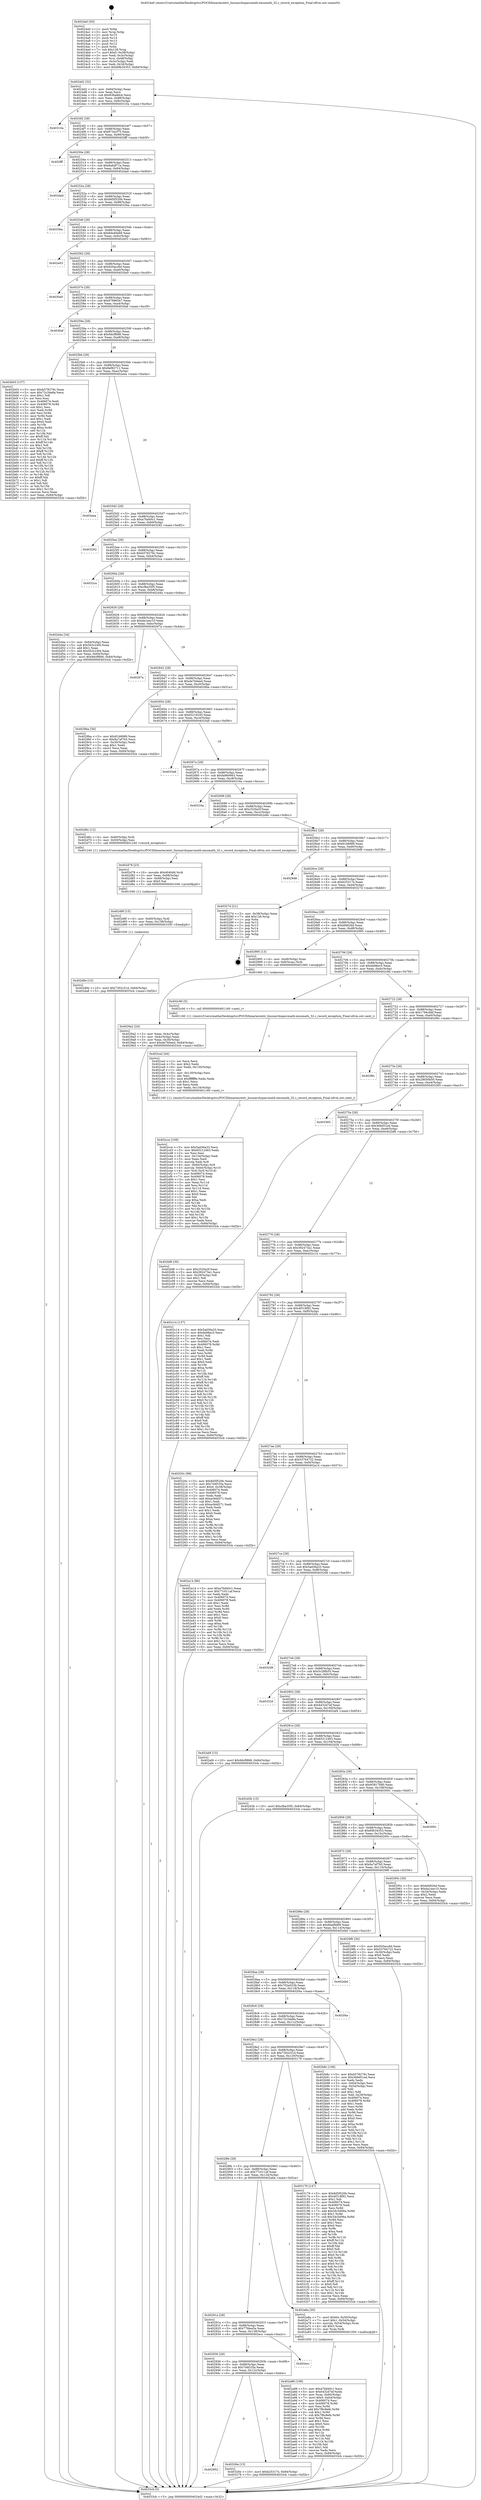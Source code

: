digraph "0x4024a0" {
  label = "0x4024a0 (/mnt/c/Users/mathe/Desktop/tcc/POCII/binaries/extr_linuxarchsparcmath-emumath_32.c_record_exception_Final-ollvm.out::main(0))"
  labelloc = "t"
  node[shape=record]

  Entry [label="",width=0.3,height=0.3,shape=circle,fillcolor=black,style=filled]
  "0x4024d2" [label="{
     0x4024d2 [32]\l
     | [instrs]\l
     &nbsp;&nbsp;0x4024d2 \<+6\>: mov -0x84(%rbp),%eax\l
     &nbsp;&nbsp;0x4024d8 \<+2\>: mov %eax,%ecx\l
     &nbsp;&nbsp;0x4024da \<+6\>: sub $0x836a8dcb,%ecx\l
     &nbsp;&nbsp;0x4024e0 \<+6\>: mov %eax,-0x88(%rbp)\l
     &nbsp;&nbsp;0x4024e6 \<+6\>: mov %ecx,-0x8c(%rbp)\l
     &nbsp;&nbsp;0x4024ec \<+6\>: je 000000000040310a \<main+0xc6a\>\l
  }"]
  "0x40310a" [label="{
     0x40310a\l
  }", style=dashed]
  "0x4024f2" [label="{
     0x4024f2 [28]\l
     | [instrs]\l
     &nbsp;&nbsp;0x4024f2 \<+5\>: jmp 00000000004024f7 \<main+0x57\>\l
     &nbsp;&nbsp;0x4024f7 \<+6\>: mov -0x88(%rbp),%eax\l
     &nbsp;&nbsp;0x4024fd \<+5\>: sub $0x873ecf75,%eax\l
     &nbsp;&nbsp;0x402502 \<+6\>: mov %eax,-0x90(%rbp)\l
     &nbsp;&nbsp;0x402508 \<+6\>: je 0000000000402fff \<main+0xb5f\>\l
  }"]
  Exit [label="",width=0.3,height=0.3,shape=circle,fillcolor=black,style=filled,peripheries=2]
  "0x402fff" [label="{
     0x402fff\l
  }", style=dashed]
  "0x40250e" [label="{
     0x40250e [28]\l
     | [instrs]\l
     &nbsp;&nbsp;0x40250e \<+5\>: jmp 0000000000402513 \<main+0x73\>\l
     &nbsp;&nbsp;0x402513 \<+6\>: mov -0x88(%rbp),%eax\l
     &nbsp;&nbsp;0x402519 \<+5\>: sub $0x8a6df71a,%eax\l
     &nbsp;&nbsp;0x40251e \<+6\>: mov %eax,-0x94(%rbp)\l
     &nbsp;&nbsp;0x402524 \<+6\>: je 0000000000402dad \<main+0x90d\>\l
  }"]
  "0x402952" [label="{
     0x402952\l
  }", style=dashed]
  "0x402dad" [label="{
     0x402dad\l
  }", style=dashed]
  "0x40252a" [label="{
     0x40252a [28]\l
     | [instrs]\l
     &nbsp;&nbsp;0x40252a \<+5\>: jmp 000000000040252f \<main+0x8f\>\l
     &nbsp;&nbsp;0x40252f \<+6\>: mov -0x88(%rbp),%eax\l
     &nbsp;&nbsp;0x402535 \<+5\>: sub $0x8d5f520b,%eax\l
     &nbsp;&nbsp;0x40253a \<+6\>: mov %eax,-0x98(%rbp)\l
     &nbsp;&nbsp;0x402540 \<+6\>: je 00000000004033ba \<main+0xf1a\>\l
  }"]
  "0x40326e" [label="{
     0x40326e [15]\l
     | [instrs]\l
     &nbsp;&nbsp;0x40326e \<+10\>: movl $0xb25317e,-0x84(%rbp)\l
     &nbsp;&nbsp;0x403278 \<+5\>: jmp 00000000004033cb \<main+0xf2b\>\l
  }"]
  "0x4033ba" [label="{
     0x4033ba\l
  }", style=dashed]
  "0x402546" [label="{
     0x402546 [28]\l
     | [instrs]\l
     &nbsp;&nbsp;0x402546 \<+5\>: jmp 000000000040254b \<main+0xab\>\l
     &nbsp;&nbsp;0x40254b \<+6\>: mov -0x88(%rbp),%eax\l
     &nbsp;&nbsp;0x402551 \<+5\>: sub $0x8de49a68,%eax\l
     &nbsp;&nbsp;0x402556 \<+6\>: mov %eax,-0x9c(%rbp)\l
     &nbsp;&nbsp;0x40255c \<+6\>: je 0000000000402e03 \<main+0x963\>\l
  }"]
  "0x402936" [label="{
     0x402936 [28]\l
     | [instrs]\l
     &nbsp;&nbsp;0x402936 \<+5\>: jmp 000000000040293b \<main+0x49b\>\l
     &nbsp;&nbsp;0x40293b \<+6\>: mov -0x88(%rbp),%eax\l
     &nbsp;&nbsp;0x402941 \<+5\>: sub $0x7d4f1f3a,%eax\l
     &nbsp;&nbsp;0x402946 \<+6\>: mov %eax,-0x12c(%rbp)\l
     &nbsp;&nbsp;0x40294c \<+6\>: je 000000000040326e \<main+0xdce\>\l
  }"]
  "0x402e03" [label="{
     0x402e03\l
  }", style=dashed]
  "0x402562" [label="{
     0x402562 [28]\l
     | [instrs]\l
     &nbsp;&nbsp;0x402562 \<+5\>: jmp 0000000000402567 \<main+0xc7\>\l
     &nbsp;&nbsp;0x402567 \<+6\>: mov -0x88(%rbp),%eax\l
     &nbsp;&nbsp;0x40256d \<+5\>: sub $0x920acc6d,%eax\l
     &nbsp;&nbsp;0x402572 \<+6\>: mov %eax,-0xa0(%rbp)\l
     &nbsp;&nbsp;0x402578 \<+6\>: je 00000000004030a0 \<main+0xc00\>\l
  }"]
  "0x402ecc" [label="{
     0x402ecc\l
  }", style=dashed]
  "0x4030a0" [label="{
     0x4030a0\l
  }", style=dashed]
  "0x40257e" [label="{
     0x40257e [28]\l
     | [instrs]\l
     &nbsp;&nbsp;0x40257e \<+5\>: jmp 0000000000402583 \<main+0xe3\>\l
     &nbsp;&nbsp;0x402583 \<+6\>: mov -0x88(%rbp),%eax\l
     &nbsp;&nbsp;0x402589 \<+5\>: sub $0x978965e7,%eax\l
     &nbsp;&nbsp;0x40258e \<+6\>: mov %eax,-0xa4(%rbp)\l
     &nbsp;&nbsp;0x402594 \<+6\>: je 00000000004030af \<main+0xc0f\>\l
  }"]
  "0x402d9e" [label="{
     0x402d9e [15]\l
     | [instrs]\l
     &nbsp;&nbsp;0x402d9e \<+10\>: movl $0x7302c51d,-0x84(%rbp)\l
     &nbsp;&nbsp;0x402da8 \<+5\>: jmp 00000000004033cb \<main+0xf2b\>\l
  }"]
  "0x4030af" [label="{
     0x4030af\l
  }", style=dashed]
  "0x40259a" [label="{
     0x40259a [28]\l
     | [instrs]\l
     &nbsp;&nbsp;0x40259a \<+5\>: jmp 000000000040259f \<main+0xff\>\l
     &nbsp;&nbsp;0x40259f \<+6\>: mov -0x88(%rbp),%eax\l
     &nbsp;&nbsp;0x4025a5 \<+5\>: sub $0x9dcf9fd6,%eax\l
     &nbsp;&nbsp;0x4025aa \<+6\>: mov %eax,-0xa8(%rbp)\l
     &nbsp;&nbsp;0x4025b0 \<+6\>: je 0000000000402b03 \<main+0x663\>\l
  }"]
  "0x402d8f" [label="{
     0x402d8f [15]\l
     | [instrs]\l
     &nbsp;&nbsp;0x402d8f \<+4\>: mov -0x60(%rbp),%rdi\l
     &nbsp;&nbsp;0x402d93 \<+6\>: mov %eax,-0x138(%rbp)\l
     &nbsp;&nbsp;0x402d99 \<+5\>: call 0000000000401030 \<free@plt\>\l
     | [calls]\l
     &nbsp;&nbsp;0x401030 \{1\} (unknown)\l
  }"]
  "0x402b03" [label="{
     0x402b03 [137]\l
     | [instrs]\l
     &nbsp;&nbsp;0x402b03 \<+5\>: mov $0xb578279c,%eax\l
     &nbsp;&nbsp;0x402b08 \<+5\>: mov $0x72c34e8a,%ecx\l
     &nbsp;&nbsp;0x402b0d \<+2\>: mov $0x1,%dl\l
     &nbsp;&nbsp;0x402b0f \<+2\>: xor %esi,%esi\l
     &nbsp;&nbsp;0x402b11 \<+7\>: mov 0x406074,%edi\l
     &nbsp;&nbsp;0x402b18 \<+8\>: mov 0x406078,%r8d\l
     &nbsp;&nbsp;0x402b20 \<+3\>: sub $0x1,%esi\l
     &nbsp;&nbsp;0x402b23 \<+3\>: mov %edi,%r9d\l
     &nbsp;&nbsp;0x402b26 \<+3\>: add %esi,%r9d\l
     &nbsp;&nbsp;0x402b29 \<+4\>: imul %r9d,%edi\l
     &nbsp;&nbsp;0x402b2d \<+3\>: and $0x1,%edi\l
     &nbsp;&nbsp;0x402b30 \<+3\>: cmp $0x0,%edi\l
     &nbsp;&nbsp;0x402b33 \<+4\>: sete %r10b\l
     &nbsp;&nbsp;0x402b37 \<+4\>: cmp $0xa,%r8d\l
     &nbsp;&nbsp;0x402b3b \<+4\>: setl %r11b\l
     &nbsp;&nbsp;0x402b3f \<+3\>: mov %r10b,%bl\l
     &nbsp;&nbsp;0x402b42 \<+3\>: xor $0xff,%bl\l
     &nbsp;&nbsp;0x402b45 \<+3\>: mov %r11b,%r14b\l
     &nbsp;&nbsp;0x402b48 \<+4\>: xor $0xff,%r14b\l
     &nbsp;&nbsp;0x402b4c \<+3\>: xor $0x1,%dl\l
     &nbsp;&nbsp;0x402b4f \<+3\>: mov %bl,%r15b\l
     &nbsp;&nbsp;0x402b52 \<+4\>: and $0xff,%r15b\l
     &nbsp;&nbsp;0x402b56 \<+3\>: and %dl,%r10b\l
     &nbsp;&nbsp;0x402b59 \<+3\>: mov %r14b,%r12b\l
     &nbsp;&nbsp;0x402b5c \<+4\>: and $0xff,%r12b\l
     &nbsp;&nbsp;0x402b60 \<+3\>: and %dl,%r11b\l
     &nbsp;&nbsp;0x402b63 \<+3\>: or %r10b,%r15b\l
     &nbsp;&nbsp;0x402b66 \<+3\>: or %r11b,%r12b\l
     &nbsp;&nbsp;0x402b69 \<+3\>: xor %r12b,%r15b\l
     &nbsp;&nbsp;0x402b6c \<+3\>: or %r14b,%bl\l
     &nbsp;&nbsp;0x402b6f \<+3\>: xor $0xff,%bl\l
     &nbsp;&nbsp;0x402b72 \<+3\>: or $0x1,%dl\l
     &nbsp;&nbsp;0x402b75 \<+2\>: and %dl,%bl\l
     &nbsp;&nbsp;0x402b77 \<+3\>: or %bl,%r15b\l
     &nbsp;&nbsp;0x402b7a \<+4\>: test $0x1,%r15b\l
     &nbsp;&nbsp;0x402b7e \<+3\>: cmovne %ecx,%eax\l
     &nbsp;&nbsp;0x402b81 \<+6\>: mov %eax,-0x84(%rbp)\l
     &nbsp;&nbsp;0x402b87 \<+5\>: jmp 00000000004033cb \<main+0xf2b\>\l
  }"]
  "0x4025b6" [label="{
     0x4025b6 [28]\l
     | [instrs]\l
     &nbsp;&nbsp;0x4025b6 \<+5\>: jmp 00000000004025bb \<main+0x11b\>\l
     &nbsp;&nbsp;0x4025bb \<+6\>: mov -0x88(%rbp),%eax\l
     &nbsp;&nbsp;0x4025c1 \<+5\>: sub $0x9ef82711,%eax\l
     &nbsp;&nbsp;0x4025c6 \<+6\>: mov %eax,-0xac(%rbp)\l
     &nbsp;&nbsp;0x4025cc \<+6\>: je 0000000000402eea \<main+0xa4a\>\l
  }"]
  "0x402d78" [label="{
     0x402d78 [23]\l
     | [instrs]\l
     &nbsp;&nbsp;0x402d78 \<+10\>: movabs $0x4040d6,%rdi\l
     &nbsp;&nbsp;0x402d82 \<+3\>: mov %eax,-0x68(%rbp)\l
     &nbsp;&nbsp;0x402d85 \<+3\>: mov -0x68(%rbp),%esi\l
     &nbsp;&nbsp;0x402d88 \<+2\>: mov $0x0,%al\l
     &nbsp;&nbsp;0x402d8a \<+5\>: call 0000000000401040 \<printf@plt\>\l
     | [calls]\l
     &nbsp;&nbsp;0x401040 \{1\} (unknown)\l
  }"]
  "0x402eea" [label="{
     0x402eea\l
  }", style=dashed]
  "0x4025d2" [label="{
     0x4025d2 [28]\l
     | [instrs]\l
     &nbsp;&nbsp;0x4025d2 \<+5\>: jmp 00000000004025d7 \<main+0x137\>\l
     &nbsp;&nbsp;0x4025d7 \<+6\>: mov -0x88(%rbp),%eax\l
     &nbsp;&nbsp;0x4025dd \<+5\>: sub $0xa7bd40c1,%eax\l
     &nbsp;&nbsp;0x4025e2 \<+6\>: mov %eax,-0xb0(%rbp)\l
     &nbsp;&nbsp;0x4025e8 \<+6\>: je 0000000000403292 \<main+0xdf2\>\l
  }"]
  "0x402cce" [label="{
     0x402cce [109]\l
     | [instrs]\l
     &nbsp;&nbsp;0x402cce \<+5\>: mov $0x5ad36a33,%ecx\l
     &nbsp;&nbsp;0x402cd3 \<+5\>: mov $0x65212463,%edx\l
     &nbsp;&nbsp;0x402cd8 \<+2\>: xor %esi,%esi\l
     &nbsp;&nbsp;0x402cda \<+6\>: mov -0x134(%rbp),%edi\l
     &nbsp;&nbsp;0x402ce0 \<+3\>: imul %eax,%edi\l
     &nbsp;&nbsp;0x402ce3 \<+3\>: movslq %edi,%r8\l
     &nbsp;&nbsp;0x402ce6 \<+4\>: mov -0x60(%rbp),%r9\l
     &nbsp;&nbsp;0x402cea \<+4\>: movslq -0x64(%rbp),%r10\l
     &nbsp;&nbsp;0x402cee \<+4\>: mov %r8,(%r9,%r10,8)\l
     &nbsp;&nbsp;0x402cf2 \<+7\>: mov 0x406074,%eax\l
     &nbsp;&nbsp;0x402cf9 \<+7\>: mov 0x406078,%edi\l
     &nbsp;&nbsp;0x402d00 \<+3\>: sub $0x1,%esi\l
     &nbsp;&nbsp;0x402d03 \<+3\>: mov %eax,%r11d\l
     &nbsp;&nbsp;0x402d06 \<+3\>: add %esi,%r11d\l
     &nbsp;&nbsp;0x402d09 \<+4\>: imul %r11d,%eax\l
     &nbsp;&nbsp;0x402d0d \<+3\>: and $0x1,%eax\l
     &nbsp;&nbsp;0x402d10 \<+3\>: cmp $0x0,%eax\l
     &nbsp;&nbsp;0x402d13 \<+3\>: sete %bl\l
     &nbsp;&nbsp;0x402d16 \<+3\>: cmp $0xa,%edi\l
     &nbsp;&nbsp;0x402d19 \<+4\>: setl %r14b\l
     &nbsp;&nbsp;0x402d1d \<+3\>: mov %bl,%r15b\l
     &nbsp;&nbsp;0x402d20 \<+3\>: and %r14b,%r15b\l
     &nbsp;&nbsp;0x402d23 \<+3\>: xor %r14b,%bl\l
     &nbsp;&nbsp;0x402d26 \<+3\>: or %bl,%r15b\l
     &nbsp;&nbsp;0x402d29 \<+4\>: test $0x1,%r15b\l
     &nbsp;&nbsp;0x402d2d \<+3\>: cmovne %edx,%ecx\l
     &nbsp;&nbsp;0x402d30 \<+6\>: mov %ecx,-0x84(%rbp)\l
     &nbsp;&nbsp;0x402d36 \<+5\>: jmp 00000000004033cb \<main+0xf2b\>\l
  }"]
  "0x403292" [label="{
     0x403292\l
  }", style=dashed]
  "0x4025ee" [label="{
     0x4025ee [28]\l
     | [instrs]\l
     &nbsp;&nbsp;0x4025ee \<+5\>: jmp 00000000004025f3 \<main+0x153\>\l
     &nbsp;&nbsp;0x4025f3 \<+6\>: mov -0x88(%rbp),%eax\l
     &nbsp;&nbsp;0x4025f9 \<+5\>: sub $0xb578279c,%eax\l
     &nbsp;&nbsp;0x4025fe \<+6\>: mov %eax,-0xb4(%rbp)\l
     &nbsp;&nbsp;0x402604 \<+6\>: je 00000000004032ca \<main+0xe2a\>\l
  }"]
  "0x402ca2" [label="{
     0x402ca2 [44]\l
     | [instrs]\l
     &nbsp;&nbsp;0x402ca2 \<+2\>: xor %ecx,%ecx\l
     &nbsp;&nbsp;0x402ca4 \<+5\>: mov $0x2,%edx\l
     &nbsp;&nbsp;0x402ca9 \<+6\>: mov %edx,-0x130(%rbp)\l
     &nbsp;&nbsp;0x402caf \<+1\>: cltd\l
     &nbsp;&nbsp;0x402cb0 \<+6\>: mov -0x130(%rbp),%esi\l
     &nbsp;&nbsp;0x402cb6 \<+2\>: idiv %esi\l
     &nbsp;&nbsp;0x402cb8 \<+6\>: imul $0xfffffffe,%edx,%edx\l
     &nbsp;&nbsp;0x402cbe \<+3\>: sub $0x1,%ecx\l
     &nbsp;&nbsp;0x402cc1 \<+2\>: sub %ecx,%edx\l
     &nbsp;&nbsp;0x402cc3 \<+6\>: mov %edx,-0x134(%rbp)\l
     &nbsp;&nbsp;0x402cc9 \<+5\>: call 0000000000401160 \<next_i\>\l
     | [calls]\l
     &nbsp;&nbsp;0x401160 \{1\} (/mnt/c/Users/mathe/Desktop/tcc/POCII/binaries/extr_linuxarchsparcmath-emumath_32.c_record_exception_Final-ollvm.out::next_i)\l
  }"]
  "0x4032ca" [label="{
     0x4032ca\l
  }", style=dashed]
  "0x40260a" [label="{
     0x40260a [28]\l
     | [instrs]\l
     &nbsp;&nbsp;0x40260a \<+5\>: jmp 000000000040260f \<main+0x16f\>\l
     &nbsp;&nbsp;0x40260f \<+6\>: mov -0x88(%rbp),%eax\l
     &nbsp;&nbsp;0x402615 \<+5\>: sub $0xcfba35f5,%eax\l
     &nbsp;&nbsp;0x40261a \<+6\>: mov %eax,-0xb8(%rbp)\l
     &nbsp;&nbsp;0x402620 \<+6\>: je 0000000000402d4a \<main+0x8aa\>\l
  }"]
  "0x402a88" [label="{
     0x402a88 [108]\l
     | [instrs]\l
     &nbsp;&nbsp;0x402a88 \<+5\>: mov $0xa7bd40c1,%ecx\l
     &nbsp;&nbsp;0x402a8d \<+5\>: mov $0x6432d7ef,%edx\l
     &nbsp;&nbsp;0x402a92 \<+4\>: mov %rax,-0x60(%rbp)\l
     &nbsp;&nbsp;0x402a96 \<+7\>: movl $0x0,-0x64(%rbp)\l
     &nbsp;&nbsp;0x402a9d \<+7\>: mov 0x406074,%esi\l
     &nbsp;&nbsp;0x402aa4 \<+8\>: mov 0x406078,%r8d\l
     &nbsp;&nbsp;0x402aac \<+3\>: mov %esi,%r9d\l
     &nbsp;&nbsp;0x402aaf \<+7\>: add $0x7f6c8efe,%r9d\l
     &nbsp;&nbsp;0x402ab6 \<+4\>: sub $0x1,%r9d\l
     &nbsp;&nbsp;0x402aba \<+7\>: sub $0x7f6c8efe,%r9d\l
     &nbsp;&nbsp;0x402ac1 \<+4\>: imul %r9d,%esi\l
     &nbsp;&nbsp;0x402ac5 \<+3\>: and $0x1,%esi\l
     &nbsp;&nbsp;0x402ac8 \<+3\>: cmp $0x0,%esi\l
     &nbsp;&nbsp;0x402acb \<+4\>: sete %r10b\l
     &nbsp;&nbsp;0x402acf \<+4\>: cmp $0xa,%r8d\l
     &nbsp;&nbsp;0x402ad3 \<+4\>: setl %r11b\l
     &nbsp;&nbsp;0x402ad7 \<+3\>: mov %r10b,%bl\l
     &nbsp;&nbsp;0x402ada \<+3\>: and %r11b,%bl\l
     &nbsp;&nbsp;0x402add \<+3\>: xor %r11b,%r10b\l
     &nbsp;&nbsp;0x402ae0 \<+3\>: or %r10b,%bl\l
     &nbsp;&nbsp;0x402ae3 \<+3\>: test $0x1,%bl\l
     &nbsp;&nbsp;0x402ae6 \<+3\>: cmovne %edx,%ecx\l
     &nbsp;&nbsp;0x402ae9 \<+6\>: mov %ecx,-0x84(%rbp)\l
     &nbsp;&nbsp;0x402aef \<+5\>: jmp 00000000004033cb \<main+0xf2b\>\l
  }"]
  "0x402d4a" [label="{
     0x402d4a [34]\l
     | [instrs]\l
     &nbsp;&nbsp;0x402d4a \<+3\>: mov -0x64(%rbp),%eax\l
     &nbsp;&nbsp;0x402d4d \<+5\>: sub $0x5b3c24f4,%eax\l
     &nbsp;&nbsp;0x402d52 \<+3\>: add $0x1,%eax\l
     &nbsp;&nbsp;0x402d55 \<+5\>: add $0x5b3c24f4,%eax\l
     &nbsp;&nbsp;0x402d5a \<+3\>: mov %eax,-0x64(%rbp)\l
     &nbsp;&nbsp;0x402d5d \<+10\>: movl $0x9dcf9fd6,-0x84(%rbp)\l
     &nbsp;&nbsp;0x402d67 \<+5\>: jmp 00000000004033cb \<main+0xf2b\>\l
  }"]
  "0x402626" [label="{
     0x402626 [28]\l
     | [instrs]\l
     &nbsp;&nbsp;0x402626 \<+5\>: jmp 000000000040262b \<main+0x18b\>\l
     &nbsp;&nbsp;0x40262b \<+6\>: mov -0x88(%rbp),%eax\l
     &nbsp;&nbsp;0x402631 \<+5\>: sub $0xda1eec10,%eax\l
     &nbsp;&nbsp;0x402636 \<+6\>: mov %eax,-0xbc(%rbp)\l
     &nbsp;&nbsp;0x40263c \<+6\>: je 000000000040297a \<main+0x4da\>\l
  }"]
  "0x40291a" [label="{
     0x40291a [28]\l
     | [instrs]\l
     &nbsp;&nbsp;0x40291a \<+5\>: jmp 000000000040291f \<main+0x47f\>\l
     &nbsp;&nbsp;0x40291f \<+6\>: mov -0x88(%rbp),%eax\l
     &nbsp;&nbsp;0x402925 \<+5\>: sub $0x77fdea5a,%eax\l
     &nbsp;&nbsp;0x40292a \<+6\>: mov %eax,-0x128(%rbp)\l
     &nbsp;&nbsp;0x402930 \<+6\>: je 0000000000402ecc \<main+0xa2c\>\l
  }"]
  "0x40297a" [label="{
     0x40297a\l
  }", style=dashed]
  "0x402642" [label="{
     0x402642 [28]\l
     | [instrs]\l
     &nbsp;&nbsp;0x402642 \<+5\>: jmp 0000000000402647 \<main+0x1a7\>\l
     &nbsp;&nbsp;0x402647 \<+6\>: mov -0x88(%rbp),%eax\l
     &nbsp;&nbsp;0x40264d \<+5\>: sub $0xde7b0ee4,%eax\l
     &nbsp;&nbsp;0x402652 \<+6\>: mov %eax,-0xc0(%rbp)\l
     &nbsp;&nbsp;0x402658 \<+6\>: je 00000000004029ba \<main+0x51a\>\l
  }"]
  "0x402a6a" [label="{
     0x402a6a [30]\l
     | [instrs]\l
     &nbsp;&nbsp;0x402a6a \<+7\>: movl $0x64,-0x50(%rbp)\l
     &nbsp;&nbsp;0x402a71 \<+7\>: movl $0x1,-0x54(%rbp)\l
     &nbsp;&nbsp;0x402a78 \<+4\>: movslq -0x54(%rbp),%rax\l
     &nbsp;&nbsp;0x402a7c \<+4\>: shl $0x3,%rax\l
     &nbsp;&nbsp;0x402a80 \<+3\>: mov %rax,%rdi\l
     &nbsp;&nbsp;0x402a83 \<+5\>: call 0000000000401050 \<malloc@plt\>\l
     | [calls]\l
     &nbsp;&nbsp;0x401050 \{1\} (unknown)\l
  }"]
  "0x4029ba" [label="{
     0x4029ba [30]\l
     | [instrs]\l
     &nbsp;&nbsp;0x4029ba \<+5\>: mov $0x81b8989,%eax\l
     &nbsp;&nbsp;0x4029bf \<+5\>: mov $0x6a7af7b5,%ecx\l
     &nbsp;&nbsp;0x4029c4 \<+3\>: mov -0x30(%rbp),%edx\l
     &nbsp;&nbsp;0x4029c7 \<+3\>: cmp $0x1,%edx\l
     &nbsp;&nbsp;0x4029ca \<+3\>: cmovl %ecx,%eax\l
     &nbsp;&nbsp;0x4029cd \<+6\>: mov %eax,-0x84(%rbp)\l
     &nbsp;&nbsp;0x4029d3 \<+5\>: jmp 00000000004033cb \<main+0xf2b\>\l
  }"]
  "0x40265e" [label="{
     0x40265e [28]\l
     | [instrs]\l
     &nbsp;&nbsp;0x40265e \<+5\>: jmp 0000000000402663 \<main+0x1c3\>\l
     &nbsp;&nbsp;0x402663 \<+6\>: mov -0x88(%rbp),%eax\l
     &nbsp;&nbsp;0x402669 \<+5\>: sub $0xf2219245,%eax\l
     &nbsp;&nbsp;0x40266e \<+6\>: mov %eax,-0xc4(%rbp)\l
     &nbsp;&nbsp;0x402674 \<+6\>: je 00000000004033a6 \<main+0xf06\>\l
  }"]
  "0x4028fe" [label="{
     0x4028fe [28]\l
     | [instrs]\l
     &nbsp;&nbsp;0x4028fe \<+5\>: jmp 0000000000402903 \<main+0x463\>\l
     &nbsp;&nbsp;0x402903 \<+6\>: mov -0x88(%rbp),%eax\l
     &nbsp;&nbsp;0x402909 \<+5\>: sub $0x77c011af,%eax\l
     &nbsp;&nbsp;0x40290e \<+6\>: mov %eax,-0x124(%rbp)\l
     &nbsp;&nbsp;0x402914 \<+6\>: je 0000000000402a6a \<main+0x5ca\>\l
  }"]
  "0x4033a6" [label="{
     0x4033a6\l
  }", style=dashed]
  "0x40267a" [label="{
     0x40267a [28]\l
     | [instrs]\l
     &nbsp;&nbsp;0x40267a \<+5\>: jmp 000000000040267f \<main+0x1df\>\l
     &nbsp;&nbsp;0x40267f \<+6\>: mov -0x88(%rbp),%eax\l
     &nbsp;&nbsp;0x402685 \<+5\>: sub $0xfa960663,%eax\l
     &nbsp;&nbsp;0x40268a \<+6\>: mov %eax,-0xc8(%rbp)\l
     &nbsp;&nbsp;0x402690 \<+6\>: je 000000000040316a \<main+0xcca\>\l
  }"]
  "0x403179" [label="{
     0x403179 [147]\l
     | [instrs]\l
     &nbsp;&nbsp;0x403179 \<+5\>: mov $0x8d5f520b,%eax\l
     &nbsp;&nbsp;0x40317e \<+5\>: mov $0x4f318f92,%ecx\l
     &nbsp;&nbsp;0x403183 \<+2\>: mov $0x1,%dl\l
     &nbsp;&nbsp;0x403185 \<+7\>: mov 0x406074,%esi\l
     &nbsp;&nbsp;0x40318c \<+7\>: mov 0x406078,%edi\l
     &nbsp;&nbsp;0x403193 \<+3\>: mov %esi,%r8d\l
     &nbsp;&nbsp;0x403196 \<+7\>: add $0x34c5d06a,%r8d\l
     &nbsp;&nbsp;0x40319d \<+4\>: sub $0x1,%r8d\l
     &nbsp;&nbsp;0x4031a1 \<+7\>: sub $0x34c5d06a,%r8d\l
     &nbsp;&nbsp;0x4031a8 \<+4\>: imul %r8d,%esi\l
     &nbsp;&nbsp;0x4031ac \<+3\>: and $0x1,%esi\l
     &nbsp;&nbsp;0x4031af \<+3\>: cmp $0x0,%esi\l
     &nbsp;&nbsp;0x4031b2 \<+4\>: sete %r9b\l
     &nbsp;&nbsp;0x4031b6 \<+3\>: cmp $0xa,%edi\l
     &nbsp;&nbsp;0x4031b9 \<+4\>: setl %r10b\l
     &nbsp;&nbsp;0x4031bd \<+3\>: mov %r9b,%r11b\l
     &nbsp;&nbsp;0x4031c0 \<+4\>: xor $0xff,%r11b\l
     &nbsp;&nbsp;0x4031c4 \<+3\>: mov %r10b,%bl\l
     &nbsp;&nbsp;0x4031c7 \<+3\>: xor $0xff,%bl\l
     &nbsp;&nbsp;0x4031ca \<+3\>: xor $0x0,%dl\l
     &nbsp;&nbsp;0x4031cd \<+3\>: mov %r11b,%r14b\l
     &nbsp;&nbsp;0x4031d0 \<+4\>: and $0x0,%r14b\l
     &nbsp;&nbsp;0x4031d4 \<+3\>: and %dl,%r9b\l
     &nbsp;&nbsp;0x4031d7 \<+3\>: mov %bl,%r15b\l
     &nbsp;&nbsp;0x4031da \<+4\>: and $0x0,%r15b\l
     &nbsp;&nbsp;0x4031de \<+3\>: and %dl,%r10b\l
     &nbsp;&nbsp;0x4031e1 \<+3\>: or %r9b,%r14b\l
     &nbsp;&nbsp;0x4031e4 \<+3\>: or %r10b,%r15b\l
     &nbsp;&nbsp;0x4031e7 \<+3\>: xor %r15b,%r14b\l
     &nbsp;&nbsp;0x4031ea \<+3\>: or %bl,%r11b\l
     &nbsp;&nbsp;0x4031ed \<+4\>: xor $0xff,%r11b\l
     &nbsp;&nbsp;0x4031f1 \<+3\>: or $0x0,%dl\l
     &nbsp;&nbsp;0x4031f4 \<+3\>: and %dl,%r11b\l
     &nbsp;&nbsp;0x4031f7 \<+3\>: or %r11b,%r14b\l
     &nbsp;&nbsp;0x4031fa \<+4\>: test $0x1,%r14b\l
     &nbsp;&nbsp;0x4031fe \<+3\>: cmovne %ecx,%eax\l
     &nbsp;&nbsp;0x403201 \<+6\>: mov %eax,-0x84(%rbp)\l
     &nbsp;&nbsp;0x403207 \<+5\>: jmp 00000000004033cb \<main+0xf2b\>\l
  }"]
  "0x40316a" [label="{
     0x40316a\l
  }", style=dashed]
  "0x402696" [label="{
     0x402696 [28]\l
     | [instrs]\l
     &nbsp;&nbsp;0x402696 \<+5\>: jmp 000000000040269b \<main+0x1fb\>\l
     &nbsp;&nbsp;0x40269b \<+6\>: mov -0x88(%rbp),%eax\l
     &nbsp;&nbsp;0x4026a1 \<+5\>: sub $0x2520a2f,%eax\l
     &nbsp;&nbsp;0x4026a6 \<+6\>: mov %eax,-0xcc(%rbp)\l
     &nbsp;&nbsp;0x4026ac \<+6\>: je 0000000000402d6c \<main+0x8cc\>\l
  }"]
  "0x4028e2" [label="{
     0x4028e2 [28]\l
     | [instrs]\l
     &nbsp;&nbsp;0x4028e2 \<+5\>: jmp 00000000004028e7 \<main+0x447\>\l
     &nbsp;&nbsp;0x4028e7 \<+6\>: mov -0x88(%rbp),%eax\l
     &nbsp;&nbsp;0x4028ed \<+5\>: sub $0x7302c51d,%eax\l
     &nbsp;&nbsp;0x4028f2 \<+6\>: mov %eax,-0x120(%rbp)\l
     &nbsp;&nbsp;0x4028f8 \<+6\>: je 0000000000403179 \<main+0xcd9\>\l
  }"]
  "0x402d6c" [label="{
     0x402d6c [12]\l
     | [instrs]\l
     &nbsp;&nbsp;0x402d6c \<+4\>: mov -0x60(%rbp),%rdi\l
     &nbsp;&nbsp;0x402d70 \<+3\>: mov -0x50(%rbp),%esi\l
     &nbsp;&nbsp;0x402d73 \<+5\>: call 0000000000401240 \<record_exception\>\l
     | [calls]\l
     &nbsp;&nbsp;0x401240 \{1\} (/mnt/c/Users/mathe/Desktop/tcc/POCII/binaries/extr_linuxarchsparcmath-emumath_32.c_record_exception_Final-ollvm.out::record_exception)\l
  }"]
  "0x4026b2" [label="{
     0x4026b2 [28]\l
     | [instrs]\l
     &nbsp;&nbsp;0x4026b2 \<+5\>: jmp 00000000004026b7 \<main+0x217\>\l
     &nbsp;&nbsp;0x4026b7 \<+6\>: mov -0x88(%rbp),%eax\l
     &nbsp;&nbsp;0x4026bd \<+5\>: sub $0x81b8989,%eax\l
     &nbsp;&nbsp;0x4026c2 \<+6\>: mov %eax,-0xd0(%rbp)\l
     &nbsp;&nbsp;0x4026c8 \<+6\>: je 00000000004029d8 \<main+0x538\>\l
  }"]
  "0x402b8c" [label="{
     0x402b8c [106]\l
     | [instrs]\l
     &nbsp;&nbsp;0x402b8c \<+5\>: mov $0xb578279c,%eax\l
     &nbsp;&nbsp;0x402b91 \<+5\>: mov $0x369d51ed,%ecx\l
     &nbsp;&nbsp;0x402b96 \<+2\>: xor %edx,%edx\l
     &nbsp;&nbsp;0x402b98 \<+3\>: mov -0x64(%rbp),%esi\l
     &nbsp;&nbsp;0x402b9b \<+3\>: cmp -0x54(%rbp),%esi\l
     &nbsp;&nbsp;0x402b9e \<+4\>: setl %dil\l
     &nbsp;&nbsp;0x402ba2 \<+4\>: and $0x1,%dil\l
     &nbsp;&nbsp;0x402ba6 \<+4\>: mov %dil,-0x29(%rbp)\l
     &nbsp;&nbsp;0x402baa \<+7\>: mov 0x406074,%esi\l
     &nbsp;&nbsp;0x402bb1 \<+8\>: mov 0x406078,%r8d\l
     &nbsp;&nbsp;0x402bb9 \<+3\>: sub $0x1,%edx\l
     &nbsp;&nbsp;0x402bbc \<+3\>: mov %esi,%r9d\l
     &nbsp;&nbsp;0x402bbf \<+3\>: add %edx,%r9d\l
     &nbsp;&nbsp;0x402bc2 \<+4\>: imul %r9d,%esi\l
     &nbsp;&nbsp;0x402bc6 \<+3\>: and $0x1,%esi\l
     &nbsp;&nbsp;0x402bc9 \<+3\>: cmp $0x0,%esi\l
     &nbsp;&nbsp;0x402bcc \<+4\>: sete %dil\l
     &nbsp;&nbsp;0x402bd0 \<+4\>: cmp $0xa,%r8d\l
     &nbsp;&nbsp;0x402bd4 \<+4\>: setl %r10b\l
     &nbsp;&nbsp;0x402bd8 \<+3\>: mov %dil,%r11b\l
     &nbsp;&nbsp;0x402bdb \<+3\>: and %r10b,%r11b\l
     &nbsp;&nbsp;0x402bde \<+3\>: xor %r10b,%dil\l
     &nbsp;&nbsp;0x402be1 \<+3\>: or %dil,%r11b\l
     &nbsp;&nbsp;0x402be4 \<+4\>: test $0x1,%r11b\l
     &nbsp;&nbsp;0x402be8 \<+3\>: cmovne %ecx,%eax\l
     &nbsp;&nbsp;0x402beb \<+6\>: mov %eax,-0x84(%rbp)\l
     &nbsp;&nbsp;0x402bf1 \<+5\>: jmp 00000000004033cb \<main+0xf2b\>\l
  }"]
  "0x4029d8" [label="{
     0x4029d8\l
  }", style=dashed]
  "0x4026ce" [label="{
     0x4026ce [28]\l
     | [instrs]\l
     &nbsp;&nbsp;0x4026ce \<+5\>: jmp 00000000004026d3 \<main+0x233\>\l
     &nbsp;&nbsp;0x4026d3 \<+6\>: mov -0x88(%rbp),%eax\l
     &nbsp;&nbsp;0x4026d9 \<+5\>: sub $0xb25317e,%eax\l
     &nbsp;&nbsp;0x4026de \<+6\>: mov %eax,-0xd4(%rbp)\l
     &nbsp;&nbsp;0x4026e4 \<+6\>: je 000000000040327d \<main+0xddd\>\l
  }"]
  "0x4028c6" [label="{
     0x4028c6 [28]\l
     | [instrs]\l
     &nbsp;&nbsp;0x4028c6 \<+5\>: jmp 00000000004028cb \<main+0x42b\>\l
     &nbsp;&nbsp;0x4028cb \<+6\>: mov -0x88(%rbp),%eax\l
     &nbsp;&nbsp;0x4028d1 \<+5\>: sub $0x72c34e8a,%eax\l
     &nbsp;&nbsp;0x4028d6 \<+6\>: mov %eax,-0x11c(%rbp)\l
     &nbsp;&nbsp;0x4028dc \<+6\>: je 0000000000402b8c \<main+0x6ec\>\l
  }"]
  "0x40327d" [label="{
     0x40327d [21]\l
     | [instrs]\l
     &nbsp;&nbsp;0x40327d \<+3\>: mov -0x38(%rbp),%eax\l
     &nbsp;&nbsp;0x403280 \<+7\>: add $0x128,%rsp\l
     &nbsp;&nbsp;0x403287 \<+1\>: pop %rbx\l
     &nbsp;&nbsp;0x403288 \<+2\>: pop %r12\l
     &nbsp;&nbsp;0x40328a \<+2\>: pop %r13\l
     &nbsp;&nbsp;0x40328c \<+2\>: pop %r14\l
     &nbsp;&nbsp;0x40328e \<+2\>: pop %r15\l
     &nbsp;&nbsp;0x403290 \<+1\>: pop %rbp\l
     &nbsp;&nbsp;0x403291 \<+1\>: ret\l
  }"]
  "0x4026ea" [label="{
     0x4026ea [28]\l
     | [instrs]\l
     &nbsp;&nbsp;0x4026ea \<+5\>: jmp 00000000004026ef \<main+0x24f\>\l
     &nbsp;&nbsp;0x4026ef \<+6\>: mov -0x88(%rbp),%eax\l
     &nbsp;&nbsp;0x4026f5 \<+5\>: sub $0xbf4826d,%eax\l
     &nbsp;&nbsp;0x4026fa \<+6\>: mov %eax,-0xd8(%rbp)\l
     &nbsp;&nbsp;0x402700 \<+6\>: je 0000000000402995 \<main+0x4f5\>\l
  }"]
  "0x402f4a" [label="{
     0x402f4a\l
  }", style=dashed]
  "0x402995" [label="{
     0x402995 [13]\l
     | [instrs]\l
     &nbsp;&nbsp;0x402995 \<+4\>: mov -0x48(%rbp),%rax\l
     &nbsp;&nbsp;0x402999 \<+4\>: mov 0x8(%rax),%rdi\l
     &nbsp;&nbsp;0x40299d \<+5\>: call 0000000000401060 \<atoi@plt\>\l
     | [calls]\l
     &nbsp;&nbsp;0x401060 \{1\} (unknown)\l
  }"]
  "0x402706" [label="{
     0x402706 [28]\l
     | [instrs]\l
     &nbsp;&nbsp;0x402706 \<+5\>: jmp 000000000040270b \<main+0x26b\>\l
     &nbsp;&nbsp;0x40270b \<+6\>: mov -0x88(%rbp),%eax\l
     &nbsp;&nbsp;0x402711 \<+5\>: sub $0xde98ec5,%eax\l
     &nbsp;&nbsp;0x402716 \<+6\>: mov %eax,-0xdc(%rbp)\l
     &nbsp;&nbsp;0x40271c \<+6\>: je 0000000000402c9d \<main+0x7fd\>\l
  }"]
  "0x4028aa" [label="{
     0x4028aa [28]\l
     | [instrs]\l
     &nbsp;&nbsp;0x4028aa \<+5\>: jmp 00000000004028af \<main+0x40f\>\l
     &nbsp;&nbsp;0x4028af \<+6\>: mov -0x88(%rbp),%eax\l
     &nbsp;&nbsp;0x4028b5 \<+5\>: sub $0x702e023b,%eax\l
     &nbsp;&nbsp;0x4028ba \<+6\>: mov %eax,-0x118(%rbp)\l
     &nbsp;&nbsp;0x4028c0 \<+6\>: je 0000000000402f4a \<main+0xaaa\>\l
  }"]
  "0x402c9d" [label="{
     0x402c9d [5]\l
     | [instrs]\l
     &nbsp;&nbsp;0x402c9d \<+5\>: call 0000000000401160 \<next_i\>\l
     | [calls]\l
     &nbsp;&nbsp;0x401160 \{1\} (/mnt/c/Users/mathe/Desktop/tcc/POCII/binaries/extr_linuxarchsparcmath-emumath_32.c_record_exception_Final-ollvm.out::next_i)\l
  }"]
  "0x402722" [label="{
     0x402722 [28]\l
     | [instrs]\l
     &nbsp;&nbsp;0x402722 \<+5\>: jmp 0000000000402727 \<main+0x287\>\l
     &nbsp;&nbsp;0x402727 \<+6\>: mov -0x88(%rbp),%eax\l
     &nbsp;&nbsp;0x40272d \<+5\>: sub $0x1794cbbf,%eax\l
     &nbsp;&nbsp;0x402732 \<+6\>: mov %eax,-0xe0(%rbp)\l
     &nbsp;&nbsp;0x402738 \<+6\>: je 0000000000402f6c \<main+0xacc\>\l
  }"]
  "0x402ebd" [label="{
     0x402ebd\l
  }", style=dashed]
  "0x402f6c" [label="{
     0x402f6c\l
  }", style=dashed]
  "0x40273e" [label="{
     0x40273e [28]\l
     | [instrs]\l
     &nbsp;&nbsp;0x40273e \<+5\>: jmp 0000000000402743 \<main+0x2a3\>\l
     &nbsp;&nbsp;0x402743 \<+6\>: mov -0x88(%rbp),%eax\l
     &nbsp;&nbsp;0x402749 \<+5\>: sub $0x28056b50,%eax\l
     &nbsp;&nbsp;0x40274e \<+6\>: mov %eax,-0xe4(%rbp)\l
     &nbsp;&nbsp;0x402754 \<+6\>: je 0000000000403365 \<main+0xec5\>\l
  }"]
  "0x40288e" [label="{
     0x40288e [28]\l
     | [instrs]\l
     &nbsp;&nbsp;0x40288e \<+5\>: jmp 0000000000402893 \<main+0x3f3\>\l
     &nbsp;&nbsp;0x402893 \<+6\>: mov -0x88(%rbp),%eax\l
     &nbsp;&nbsp;0x402899 \<+5\>: sub $0x6baf9d69,%eax\l
     &nbsp;&nbsp;0x40289e \<+6\>: mov %eax,-0x114(%rbp)\l
     &nbsp;&nbsp;0x4028a4 \<+6\>: je 0000000000402ebd \<main+0xa1d\>\l
  }"]
  "0x403365" [label="{
     0x403365\l
  }", style=dashed]
  "0x40275a" [label="{
     0x40275a [28]\l
     | [instrs]\l
     &nbsp;&nbsp;0x40275a \<+5\>: jmp 000000000040275f \<main+0x2bf\>\l
     &nbsp;&nbsp;0x40275f \<+6\>: mov -0x88(%rbp),%eax\l
     &nbsp;&nbsp;0x402765 \<+5\>: sub $0x369d51ed,%eax\l
     &nbsp;&nbsp;0x40276a \<+6\>: mov %eax,-0xe8(%rbp)\l
     &nbsp;&nbsp;0x402770 \<+6\>: je 0000000000402bf6 \<main+0x756\>\l
  }"]
  "0x4029f6" [label="{
     0x4029f6 [30]\l
     | [instrs]\l
     &nbsp;&nbsp;0x4029f6 \<+5\>: mov $0x920acc6d,%eax\l
     &nbsp;&nbsp;0x4029fb \<+5\>: mov $0x53764722,%ecx\l
     &nbsp;&nbsp;0x402a00 \<+3\>: mov -0x30(%rbp),%edx\l
     &nbsp;&nbsp;0x402a03 \<+3\>: cmp $0x0,%edx\l
     &nbsp;&nbsp;0x402a06 \<+3\>: cmove %ecx,%eax\l
     &nbsp;&nbsp;0x402a09 \<+6\>: mov %eax,-0x84(%rbp)\l
     &nbsp;&nbsp;0x402a0f \<+5\>: jmp 00000000004033cb \<main+0xf2b\>\l
  }"]
  "0x402bf6" [label="{
     0x402bf6 [30]\l
     | [instrs]\l
     &nbsp;&nbsp;0x402bf6 \<+5\>: mov $0x2520a2f,%eax\l
     &nbsp;&nbsp;0x402bfb \<+5\>: mov $0x392473a1,%ecx\l
     &nbsp;&nbsp;0x402c00 \<+3\>: mov -0x29(%rbp),%dl\l
     &nbsp;&nbsp;0x402c03 \<+3\>: test $0x1,%dl\l
     &nbsp;&nbsp;0x402c06 \<+3\>: cmovne %ecx,%eax\l
     &nbsp;&nbsp;0x402c09 \<+6\>: mov %eax,-0x84(%rbp)\l
     &nbsp;&nbsp;0x402c0f \<+5\>: jmp 00000000004033cb \<main+0xf2b\>\l
  }"]
  "0x402776" [label="{
     0x402776 [28]\l
     | [instrs]\l
     &nbsp;&nbsp;0x402776 \<+5\>: jmp 000000000040277b \<main+0x2db\>\l
     &nbsp;&nbsp;0x40277b \<+6\>: mov -0x88(%rbp),%eax\l
     &nbsp;&nbsp;0x402781 \<+5\>: sub $0x392473a1,%eax\l
     &nbsp;&nbsp;0x402786 \<+6\>: mov %eax,-0xec(%rbp)\l
     &nbsp;&nbsp;0x40278c \<+6\>: je 0000000000402c14 \<main+0x774\>\l
  }"]
  "0x4029a2" [label="{
     0x4029a2 [24]\l
     | [instrs]\l
     &nbsp;&nbsp;0x4029a2 \<+3\>: mov %eax,-0x4c(%rbp)\l
     &nbsp;&nbsp;0x4029a5 \<+3\>: mov -0x4c(%rbp),%eax\l
     &nbsp;&nbsp;0x4029a8 \<+3\>: mov %eax,-0x30(%rbp)\l
     &nbsp;&nbsp;0x4029ab \<+10\>: movl $0xde7b0ee4,-0x84(%rbp)\l
     &nbsp;&nbsp;0x4029b5 \<+5\>: jmp 00000000004033cb \<main+0xf2b\>\l
  }"]
  "0x402c14" [label="{
     0x402c14 [137]\l
     | [instrs]\l
     &nbsp;&nbsp;0x402c14 \<+5\>: mov $0x5ad36a33,%eax\l
     &nbsp;&nbsp;0x402c19 \<+5\>: mov $0xde98ec5,%ecx\l
     &nbsp;&nbsp;0x402c1e \<+2\>: mov $0x1,%dl\l
     &nbsp;&nbsp;0x402c20 \<+2\>: xor %esi,%esi\l
     &nbsp;&nbsp;0x402c22 \<+7\>: mov 0x406074,%edi\l
     &nbsp;&nbsp;0x402c29 \<+8\>: mov 0x406078,%r8d\l
     &nbsp;&nbsp;0x402c31 \<+3\>: sub $0x1,%esi\l
     &nbsp;&nbsp;0x402c34 \<+3\>: mov %edi,%r9d\l
     &nbsp;&nbsp;0x402c37 \<+3\>: add %esi,%r9d\l
     &nbsp;&nbsp;0x402c3a \<+4\>: imul %r9d,%edi\l
     &nbsp;&nbsp;0x402c3e \<+3\>: and $0x1,%edi\l
     &nbsp;&nbsp;0x402c41 \<+3\>: cmp $0x0,%edi\l
     &nbsp;&nbsp;0x402c44 \<+4\>: sete %r10b\l
     &nbsp;&nbsp;0x402c48 \<+4\>: cmp $0xa,%r8d\l
     &nbsp;&nbsp;0x402c4c \<+4\>: setl %r11b\l
     &nbsp;&nbsp;0x402c50 \<+3\>: mov %r10b,%bl\l
     &nbsp;&nbsp;0x402c53 \<+3\>: xor $0xff,%bl\l
     &nbsp;&nbsp;0x402c56 \<+3\>: mov %r11b,%r14b\l
     &nbsp;&nbsp;0x402c59 \<+4\>: xor $0xff,%r14b\l
     &nbsp;&nbsp;0x402c5d \<+3\>: xor $0x0,%dl\l
     &nbsp;&nbsp;0x402c60 \<+3\>: mov %bl,%r15b\l
     &nbsp;&nbsp;0x402c63 \<+4\>: and $0x0,%r15b\l
     &nbsp;&nbsp;0x402c67 \<+3\>: and %dl,%r10b\l
     &nbsp;&nbsp;0x402c6a \<+3\>: mov %r14b,%r12b\l
     &nbsp;&nbsp;0x402c6d \<+4\>: and $0x0,%r12b\l
     &nbsp;&nbsp;0x402c71 \<+3\>: and %dl,%r11b\l
     &nbsp;&nbsp;0x402c74 \<+3\>: or %r10b,%r15b\l
     &nbsp;&nbsp;0x402c77 \<+3\>: or %r11b,%r12b\l
     &nbsp;&nbsp;0x402c7a \<+3\>: xor %r12b,%r15b\l
     &nbsp;&nbsp;0x402c7d \<+3\>: or %r14b,%bl\l
     &nbsp;&nbsp;0x402c80 \<+3\>: xor $0xff,%bl\l
     &nbsp;&nbsp;0x402c83 \<+3\>: or $0x0,%dl\l
     &nbsp;&nbsp;0x402c86 \<+2\>: and %dl,%bl\l
     &nbsp;&nbsp;0x402c88 \<+3\>: or %bl,%r15b\l
     &nbsp;&nbsp;0x402c8b \<+4\>: test $0x1,%r15b\l
     &nbsp;&nbsp;0x402c8f \<+3\>: cmovne %ecx,%eax\l
     &nbsp;&nbsp;0x402c92 \<+6\>: mov %eax,-0x84(%rbp)\l
     &nbsp;&nbsp;0x402c98 \<+5\>: jmp 00000000004033cb \<main+0xf2b\>\l
  }"]
  "0x402792" [label="{
     0x402792 [28]\l
     | [instrs]\l
     &nbsp;&nbsp;0x402792 \<+5\>: jmp 0000000000402797 \<main+0x2f7\>\l
     &nbsp;&nbsp;0x402797 \<+6\>: mov -0x88(%rbp),%eax\l
     &nbsp;&nbsp;0x40279d \<+5\>: sub $0x4f318f92,%eax\l
     &nbsp;&nbsp;0x4027a2 \<+6\>: mov %eax,-0xf0(%rbp)\l
     &nbsp;&nbsp;0x4027a8 \<+6\>: je 000000000040320c \<main+0xd6c\>\l
  }"]
  "0x4024a0" [label="{
     0x4024a0 [50]\l
     | [instrs]\l
     &nbsp;&nbsp;0x4024a0 \<+1\>: push %rbp\l
     &nbsp;&nbsp;0x4024a1 \<+3\>: mov %rsp,%rbp\l
     &nbsp;&nbsp;0x4024a4 \<+2\>: push %r15\l
     &nbsp;&nbsp;0x4024a6 \<+2\>: push %r14\l
     &nbsp;&nbsp;0x4024a8 \<+2\>: push %r13\l
     &nbsp;&nbsp;0x4024aa \<+2\>: push %r12\l
     &nbsp;&nbsp;0x4024ac \<+1\>: push %rbx\l
     &nbsp;&nbsp;0x4024ad \<+7\>: sub $0x128,%rsp\l
     &nbsp;&nbsp;0x4024b4 \<+7\>: movl $0x0,-0x38(%rbp)\l
     &nbsp;&nbsp;0x4024bb \<+3\>: mov %edi,-0x3c(%rbp)\l
     &nbsp;&nbsp;0x4024be \<+4\>: mov %rsi,-0x48(%rbp)\l
     &nbsp;&nbsp;0x4024c2 \<+3\>: mov -0x3c(%rbp),%edi\l
     &nbsp;&nbsp;0x4024c5 \<+3\>: mov %edi,-0x34(%rbp)\l
     &nbsp;&nbsp;0x4024c8 \<+10\>: movl $0x69b34353,-0x84(%rbp)\l
  }"]
  "0x40320c" [label="{
     0x40320c [98]\l
     | [instrs]\l
     &nbsp;&nbsp;0x40320c \<+5\>: mov $0x8d5f520b,%eax\l
     &nbsp;&nbsp;0x403211 \<+5\>: mov $0x7d4f1f3a,%ecx\l
     &nbsp;&nbsp;0x403216 \<+7\>: movl $0x0,-0x38(%rbp)\l
     &nbsp;&nbsp;0x40321d \<+7\>: mov 0x406074,%edx\l
     &nbsp;&nbsp;0x403224 \<+7\>: mov 0x406078,%esi\l
     &nbsp;&nbsp;0x40322b \<+2\>: mov %edx,%edi\l
     &nbsp;&nbsp;0x40322d \<+6\>: add $0xac9dd571,%edi\l
     &nbsp;&nbsp;0x403233 \<+3\>: sub $0x1,%edi\l
     &nbsp;&nbsp;0x403236 \<+6\>: sub $0xac9dd571,%edi\l
     &nbsp;&nbsp;0x40323c \<+3\>: imul %edi,%edx\l
     &nbsp;&nbsp;0x40323f \<+3\>: and $0x1,%edx\l
     &nbsp;&nbsp;0x403242 \<+3\>: cmp $0x0,%edx\l
     &nbsp;&nbsp;0x403245 \<+4\>: sete %r8b\l
     &nbsp;&nbsp;0x403249 \<+3\>: cmp $0xa,%esi\l
     &nbsp;&nbsp;0x40324c \<+4\>: setl %r9b\l
     &nbsp;&nbsp;0x403250 \<+3\>: mov %r8b,%r10b\l
     &nbsp;&nbsp;0x403253 \<+3\>: and %r9b,%r10b\l
     &nbsp;&nbsp;0x403256 \<+3\>: xor %r9b,%r8b\l
     &nbsp;&nbsp;0x403259 \<+3\>: or %r8b,%r10b\l
     &nbsp;&nbsp;0x40325c \<+4\>: test $0x1,%r10b\l
     &nbsp;&nbsp;0x403260 \<+3\>: cmovne %ecx,%eax\l
     &nbsp;&nbsp;0x403263 \<+6\>: mov %eax,-0x84(%rbp)\l
     &nbsp;&nbsp;0x403269 \<+5\>: jmp 00000000004033cb \<main+0xf2b\>\l
  }"]
  "0x4027ae" [label="{
     0x4027ae [28]\l
     | [instrs]\l
     &nbsp;&nbsp;0x4027ae \<+5\>: jmp 00000000004027b3 \<main+0x313\>\l
     &nbsp;&nbsp;0x4027b3 \<+6\>: mov -0x88(%rbp),%eax\l
     &nbsp;&nbsp;0x4027b9 \<+5\>: sub $0x53764722,%eax\l
     &nbsp;&nbsp;0x4027be \<+6\>: mov %eax,-0xf4(%rbp)\l
     &nbsp;&nbsp;0x4027c4 \<+6\>: je 0000000000402a14 \<main+0x574\>\l
  }"]
  "0x4033cb" [label="{
     0x4033cb [5]\l
     | [instrs]\l
     &nbsp;&nbsp;0x4033cb \<+5\>: jmp 00000000004024d2 \<main+0x32\>\l
  }"]
  "0x402a14" [label="{
     0x402a14 [86]\l
     | [instrs]\l
     &nbsp;&nbsp;0x402a14 \<+5\>: mov $0xa7bd40c1,%eax\l
     &nbsp;&nbsp;0x402a19 \<+5\>: mov $0x77c011af,%ecx\l
     &nbsp;&nbsp;0x402a1e \<+2\>: xor %edx,%edx\l
     &nbsp;&nbsp;0x402a20 \<+7\>: mov 0x406074,%esi\l
     &nbsp;&nbsp;0x402a27 \<+7\>: mov 0x406078,%edi\l
     &nbsp;&nbsp;0x402a2e \<+3\>: sub $0x1,%edx\l
     &nbsp;&nbsp;0x402a31 \<+3\>: mov %esi,%r8d\l
     &nbsp;&nbsp;0x402a34 \<+3\>: add %edx,%r8d\l
     &nbsp;&nbsp;0x402a37 \<+4\>: imul %r8d,%esi\l
     &nbsp;&nbsp;0x402a3b \<+3\>: and $0x1,%esi\l
     &nbsp;&nbsp;0x402a3e \<+3\>: cmp $0x0,%esi\l
     &nbsp;&nbsp;0x402a41 \<+4\>: sete %r9b\l
     &nbsp;&nbsp;0x402a45 \<+3\>: cmp $0xa,%edi\l
     &nbsp;&nbsp;0x402a48 \<+4\>: setl %r10b\l
     &nbsp;&nbsp;0x402a4c \<+3\>: mov %r9b,%r11b\l
     &nbsp;&nbsp;0x402a4f \<+3\>: and %r10b,%r11b\l
     &nbsp;&nbsp;0x402a52 \<+3\>: xor %r10b,%r9b\l
     &nbsp;&nbsp;0x402a55 \<+3\>: or %r9b,%r11b\l
     &nbsp;&nbsp;0x402a58 \<+4\>: test $0x1,%r11b\l
     &nbsp;&nbsp;0x402a5c \<+3\>: cmovne %ecx,%eax\l
     &nbsp;&nbsp;0x402a5f \<+6\>: mov %eax,-0x84(%rbp)\l
     &nbsp;&nbsp;0x402a65 \<+5\>: jmp 00000000004033cb \<main+0xf2b\>\l
  }"]
  "0x4027ca" [label="{
     0x4027ca [28]\l
     | [instrs]\l
     &nbsp;&nbsp;0x4027ca \<+5\>: jmp 00000000004027cf \<main+0x32f\>\l
     &nbsp;&nbsp;0x4027cf \<+6\>: mov -0x88(%rbp),%eax\l
     &nbsp;&nbsp;0x4027d5 \<+5\>: sub $0x5ad36a33,%eax\l
     &nbsp;&nbsp;0x4027da \<+6\>: mov %eax,-0xf8(%rbp)\l
     &nbsp;&nbsp;0x4027e0 \<+6\>: je 00000000004032d9 \<main+0xe39\>\l
  }"]
  "0x402872" [label="{
     0x402872 [28]\l
     | [instrs]\l
     &nbsp;&nbsp;0x402872 \<+5\>: jmp 0000000000402877 \<main+0x3d7\>\l
     &nbsp;&nbsp;0x402877 \<+6\>: mov -0x88(%rbp),%eax\l
     &nbsp;&nbsp;0x40287d \<+5\>: sub $0x6a7af7b5,%eax\l
     &nbsp;&nbsp;0x402882 \<+6\>: mov %eax,-0x110(%rbp)\l
     &nbsp;&nbsp;0x402888 \<+6\>: je 00000000004029f6 \<main+0x556\>\l
  }"]
  "0x4032d9" [label="{
     0x4032d9\l
  }", style=dashed]
  "0x4027e6" [label="{
     0x4027e6 [28]\l
     | [instrs]\l
     &nbsp;&nbsp;0x4027e6 \<+5\>: jmp 00000000004027eb \<main+0x34b\>\l
     &nbsp;&nbsp;0x4027eb \<+6\>: mov -0x88(%rbp),%eax\l
     &nbsp;&nbsp;0x4027f1 \<+5\>: sub $0x5c28fb55,%eax\l
     &nbsp;&nbsp;0x4027f6 \<+6\>: mov %eax,-0xfc(%rbp)\l
     &nbsp;&nbsp;0x4027fc \<+6\>: je 000000000040332d \<main+0xe8d\>\l
  }"]
  "0x40295c" [label="{
     0x40295c [30]\l
     | [instrs]\l
     &nbsp;&nbsp;0x40295c \<+5\>: mov $0xbf4826d,%eax\l
     &nbsp;&nbsp;0x402961 \<+5\>: mov $0xda1eec10,%ecx\l
     &nbsp;&nbsp;0x402966 \<+3\>: mov -0x34(%rbp),%edx\l
     &nbsp;&nbsp;0x402969 \<+3\>: cmp $0x2,%edx\l
     &nbsp;&nbsp;0x40296c \<+3\>: cmovne %ecx,%eax\l
     &nbsp;&nbsp;0x40296f \<+6\>: mov %eax,-0x84(%rbp)\l
     &nbsp;&nbsp;0x402975 \<+5\>: jmp 00000000004033cb \<main+0xf2b\>\l
  }"]
  "0x40332d" [label="{
     0x40332d\l
  }", style=dashed]
  "0x402802" [label="{
     0x402802 [28]\l
     | [instrs]\l
     &nbsp;&nbsp;0x402802 \<+5\>: jmp 0000000000402807 \<main+0x367\>\l
     &nbsp;&nbsp;0x402807 \<+6\>: mov -0x88(%rbp),%eax\l
     &nbsp;&nbsp;0x40280d \<+5\>: sub $0x6432d7ef,%eax\l
     &nbsp;&nbsp;0x402812 \<+6\>: mov %eax,-0x100(%rbp)\l
     &nbsp;&nbsp;0x402818 \<+6\>: je 0000000000402af4 \<main+0x654\>\l
  }"]
  "0x402856" [label="{
     0x402856 [28]\l
     | [instrs]\l
     &nbsp;&nbsp;0x402856 \<+5\>: jmp 000000000040285b \<main+0x3bb\>\l
     &nbsp;&nbsp;0x40285b \<+6\>: mov -0x88(%rbp),%eax\l
     &nbsp;&nbsp;0x402861 \<+5\>: sub $0x69b34353,%eax\l
     &nbsp;&nbsp;0x402866 \<+6\>: mov %eax,-0x10c(%rbp)\l
     &nbsp;&nbsp;0x40286c \<+6\>: je 000000000040295c \<main+0x4bc\>\l
  }"]
  "0x402af4" [label="{
     0x402af4 [15]\l
     | [instrs]\l
     &nbsp;&nbsp;0x402af4 \<+10\>: movl $0x9dcf9fd6,-0x84(%rbp)\l
     &nbsp;&nbsp;0x402afe \<+5\>: jmp 00000000004033cb \<main+0xf2b\>\l
  }"]
  "0x40281e" [label="{
     0x40281e [28]\l
     | [instrs]\l
     &nbsp;&nbsp;0x40281e \<+5\>: jmp 0000000000402823 \<main+0x383\>\l
     &nbsp;&nbsp;0x402823 \<+6\>: mov -0x88(%rbp),%eax\l
     &nbsp;&nbsp;0x402829 \<+5\>: sub $0x65212463,%eax\l
     &nbsp;&nbsp;0x40282e \<+6\>: mov %eax,-0x104(%rbp)\l
     &nbsp;&nbsp;0x402834 \<+6\>: je 0000000000402d3b \<main+0x89b\>\l
  }"]
  "0x403091" [label="{
     0x403091\l
  }", style=dashed]
  "0x402d3b" [label="{
     0x402d3b [15]\l
     | [instrs]\l
     &nbsp;&nbsp;0x402d3b \<+10\>: movl $0xcfba35f5,-0x84(%rbp)\l
     &nbsp;&nbsp;0x402d45 \<+5\>: jmp 00000000004033cb \<main+0xf2b\>\l
  }"]
  "0x40283a" [label="{
     0x40283a [28]\l
     | [instrs]\l
     &nbsp;&nbsp;0x40283a \<+5\>: jmp 000000000040283f \<main+0x39f\>\l
     &nbsp;&nbsp;0x40283f \<+6\>: mov -0x88(%rbp),%eax\l
     &nbsp;&nbsp;0x402845 \<+5\>: sub $0x65817b80,%eax\l
     &nbsp;&nbsp;0x40284a \<+6\>: mov %eax,-0x108(%rbp)\l
     &nbsp;&nbsp;0x402850 \<+6\>: je 0000000000403091 \<main+0xbf1\>\l
  }"]
  Entry -> "0x4024a0" [label=" 1"]
  "0x4024d2" -> "0x40310a" [label=" 0"]
  "0x4024d2" -> "0x4024f2" [label=" 22"]
  "0x40327d" -> Exit [label=" 1"]
  "0x4024f2" -> "0x402fff" [label=" 0"]
  "0x4024f2" -> "0x40250e" [label=" 22"]
  "0x40326e" -> "0x4033cb" [label=" 1"]
  "0x40250e" -> "0x402dad" [label=" 0"]
  "0x40250e" -> "0x40252a" [label=" 22"]
  "0x402936" -> "0x402952" [label=" 0"]
  "0x40252a" -> "0x4033ba" [label=" 0"]
  "0x40252a" -> "0x402546" [label=" 22"]
  "0x402936" -> "0x40326e" [label=" 1"]
  "0x402546" -> "0x402e03" [label=" 0"]
  "0x402546" -> "0x402562" [label=" 22"]
  "0x40291a" -> "0x402936" [label=" 1"]
  "0x402562" -> "0x4030a0" [label=" 0"]
  "0x402562" -> "0x40257e" [label=" 22"]
  "0x40291a" -> "0x402ecc" [label=" 0"]
  "0x40257e" -> "0x4030af" [label=" 0"]
  "0x40257e" -> "0x40259a" [label=" 22"]
  "0x40320c" -> "0x4033cb" [label=" 1"]
  "0x40259a" -> "0x402b03" [label=" 2"]
  "0x40259a" -> "0x4025b6" [label=" 20"]
  "0x403179" -> "0x4033cb" [label=" 1"]
  "0x4025b6" -> "0x402eea" [label=" 0"]
  "0x4025b6" -> "0x4025d2" [label=" 20"]
  "0x402d9e" -> "0x4033cb" [label=" 1"]
  "0x4025d2" -> "0x403292" [label=" 0"]
  "0x4025d2" -> "0x4025ee" [label=" 20"]
  "0x402d8f" -> "0x402d9e" [label=" 1"]
  "0x4025ee" -> "0x4032ca" [label=" 0"]
  "0x4025ee" -> "0x40260a" [label=" 20"]
  "0x402d78" -> "0x402d8f" [label=" 1"]
  "0x40260a" -> "0x402d4a" [label=" 1"]
  "0x40260a" -> "0x402626" [label=" 19"]
  "0x402d6c" -> "0x402d78" [label=" 1"]
  "0x402626" -> "0x40297a" [label=" 0"]
  "0x402626" -> "0x402642" [label=" 19"]
  "0x402d4a" -> "0x4033cb" [label=" 1"]
  "0x402642" -> "0x4029ba" [label=" 1"]
  "0x402642" -> "0x40265e" [label=" 18"]
  "0x402d3b" -> "0x4033cb" [label=" 1"]
  "0x40265e" -> "0x4033a6" [label=" 0"]
  "0x40265e" -> "0x40267a" [label=" 18"]
  "0x402ca2" -> "0x402cce" [label=" 1"]
  "0x40267a" -> "0x40316a" [label=" 0"]
  "0x40267a" -> "0x402696" [label=" 18"]
  "0x402c9d" -> "0x402ca2" [label=" 1"]
  "0x402696" -> "0x402d6c" [label=" 1"]
  "0x402696" -> "0x4026b2" [label=" 17"]
  "0x402bf6" -> "0x4033cb" [label=" 2"]
  "0x4026b2" -> "0x4029d8" [label=" 0"]
  "0x4026b2" -> "0x4026ce" [label=" 17"]
  "0x402b8c" -> "0x4033cb" [label=" 2"]
  "0x4026ce" -> "0x40327d" [label=" 1"]
  "0x4026ce" -> "0x4026ea" [label=" 16"]
  "0x402af4" -> "0x4033cb" [label=" 1"]
  "0x4026ea" -> "0x402995" [label=" 1"]
  "0x4026ea" -> "0x402706" [label=" 15"]
  "0x402a88" -> "0x4033cb" [label=" 1"]
  "0x402706" -> "0x402c9d" [label=" 1"]
  "0x402706" -> "0x402722" [label=" 14"]
  "0x4028fe" -> "0x40291a" [label=" 1"]
  "0x402722" -> "0x402f6c" [label=" 0"]
  "0x402722" -> "0x40273e" [label=" 14"]
  "0x4028fe" -> "0x402a6a" [label=" 1"]
  "0x40273e" -> "0x403365" [label=" 0"]
  "0x40273e" -> "0x40275a" [label=" 14"]
  "0x4028e2" -> "0x4028fe" [label=" 2"]
  "0x40275a" -> "0x402bf6" [label=" 2"]
  "0x40275a" -> "0x402776" [label=" 12"]
  "0x4028e2" -> "0x403179" [label=" 1"]
  "0x402776" -> "0x402c14" [label=" 1"]
  "0x402776" -> "0x402792" [label=" 11"]
  "0x4028c6" -> "0x4028e2" [label=" 3"]
  "0x402792" -> "0x40320c" [label=" 1"]
  "0x402792" -> "0x4027ae" [label=" 10"]
  "0x4028c6" -> "0x402b8c" [label=" 2"]
  "0x4027ae" -> "0x402a14" [label=" 1"]
  "0x4027ae" -> "0x4027ca" [label=" 9"]
  "0x402b03" -> "0x4033cb" [label=" 2"]
  "0x4027ca" -> "0x4032d9" [label=" 0"]
  "0x4027ca" -> "0x4027e6" [label=" 9"]
  "0x4028aa" -> "0x4028c6" [label=" 5"]
  "0x4027e6" -> "0x40332d" [label=" 0"]
  "0x4027e6" -> "0x402802" [label=" 9"]
  "0x4028aa" -> "0x402f4a" [label=" 0"]
  "0x402802" -> "0x402af4" [label=" 1"]
  "0x402802" -> "0x40281e" [label=" 8"]
  "0x40288e" -> "0x4028aa" [label=" 5"]
  "0x40281e" -> "0x402d3b" [label=" 1"]
  "0x40281e" -> "0x40283a" [label=" 7"]
  "0x40288e" -> "0x402ebd" [label=" 0"]
  "0x40283a" -> "0x403091" [label=" 0"]
  "0x40283a" -> "0x402856" [label=" 7"]
  "0x402a6a" -> "0x402a88" [label=" 1"]
  "0x402856" -> "0x40295c" [label=" 1"]
  "0x402856" -> "0x402872" [label=" 6"]
  "0x40295c" -> "0x4033cb" [label=" 1"]
  "0x4024a0" -> "0x4024d2" [label=" 1"]
  "0x4033cb" -> "0x4024d2" [label=" 21"]
  "0x402995" -> "0x4029a2" [label=" 1"]
  "0x4029a2" -> "0x4033cb" [label=" 1"]
  "0x4029ba" -> "0x4033cb" [label=" 1"]
  "0x402c14" -> "0x4033cb" [label=" 1"]
  "0x402872" -> "0x4029f6" [label=" 1"]
  "0x402872" -> "0x40288e" [label=" 5"]
  "0x4029f6" -> "0x4033cb" [label=" 1"]
  "0x402a14" -> "0x4033cb" [label=" 1"]
  "0x402cce" -> "0x4033cb" [label=" 1"]
}
